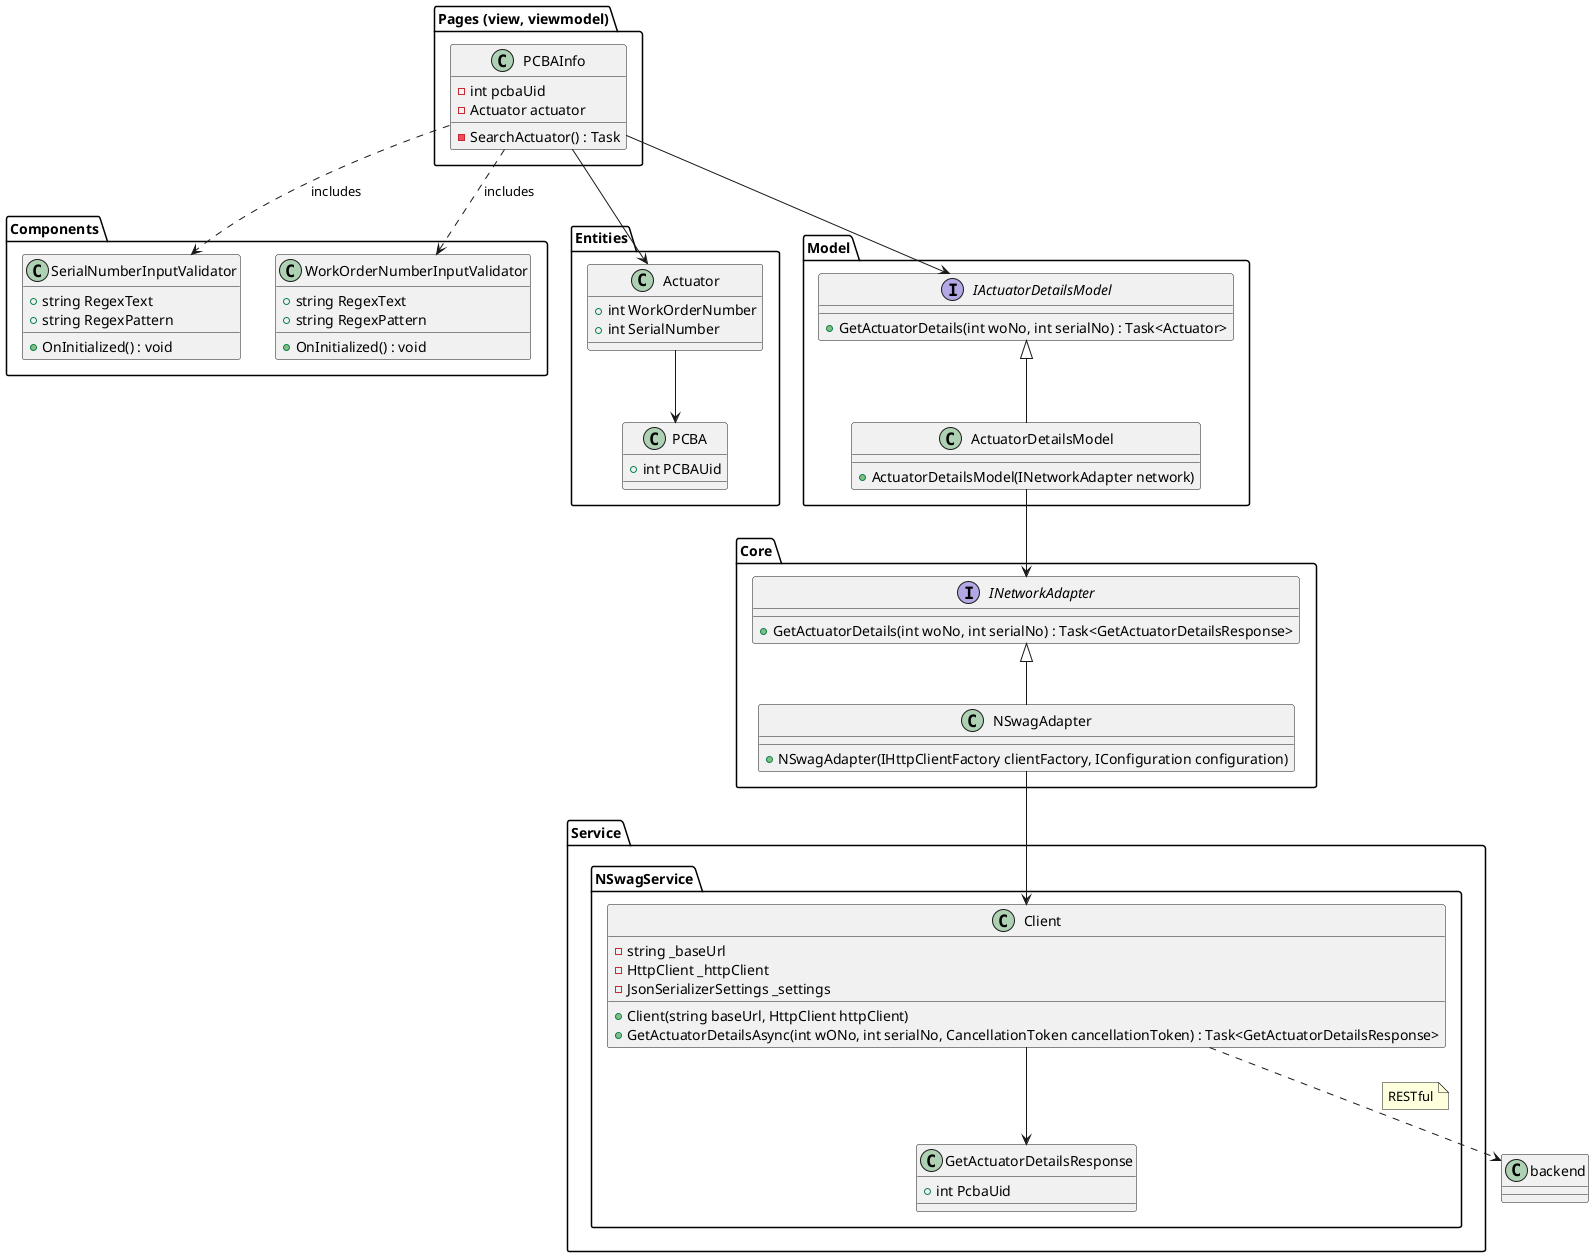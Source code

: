 @startuml

package "Pages (view, viewmodel)"{
    class PCBAInfo{
        -int pcbaUid
        -Actuator actuator
        -SearchActuator() : Task
    }
}

package "Components"{
    class SerialNumberInputValidator{
        +string RegexText
        +string RegexPattern
        +OnInitialized() : void
    }
    
    class WorkOrderNumberInputValidator{
        +string RegexText
        +string RegexPattern
        +OnInitialized() : void
    }
}

package "Entities"{
    class Actuator{
        +int WorkOrderNumber
        +int SerialNumber
    }
    
    class PCBA{
    +int PCBAUid
    }
    
    Actuator --> PCBA
}

package "Model"{
    interface IActuatorDetailsModel{
        +GetActuatorDetails(int woNo, int serialNo) : Task<Actuator>
    }
    
    class ActuatorDetailsModel{
        +ActuatorDetailsModel(INetworkAdapter network)
    }
    
    IActuatorDetailsModel <|-- ActuatorDetailsModel
}

package "Core"{
    interface INetworkAdapter{
        +GetActuatorDetails(int woNo, int serialNo) : Task<GetActuatorDetailsResponse>
    }
    
    class NSwagAdapter{
        +NSwagAdapter(IHttpClientFactory clientFactory, IConfiguration configuration)
    }
    
    INetworkAdapter <|-- NSwagAdapter
}

package "Service"{
    package "NSwagService"{
        class Client{
            -string _baseUrl
            -HttpClient _httpClient
            -JsonSerializerSettings _settings      
            +Client(string baseUrl, HttpClient httpClient) 
            +GetActuatorDetailsAsync(int wONo, int serialNo, CancellationToken cancellationToken) : Task<GetActuatorDetailsResponse>
        }
        
        class GetActuatorDetailsResponse{
         +int PcbaUid
        }
        
        Client --> GetActuatorDetailsResponse
    }
}

PCBAInfo --> Actuator
PCBAInfo --> IActuatorDetailsModel
PCBAInfo ..> SerialNumberInputValidator : includes
PCBAInfo ..> WorkOrderNumberInputValidator : includes
ActuatorDetailsModel --> INetworkAdapter
NSwagAdapter --> Client
Client ..> backend
note right on link
    RESTful
end note

@enduml